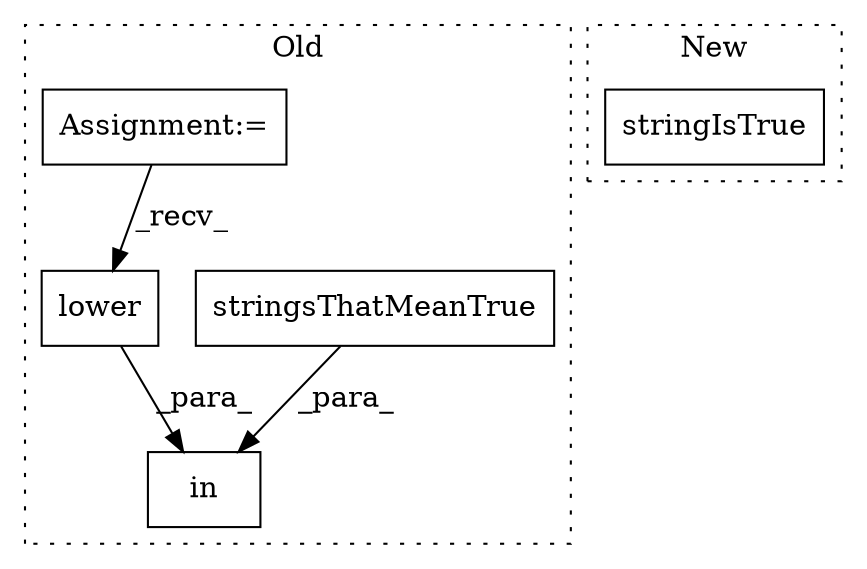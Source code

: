 digraph G {
subgraph cluster0 {
1 [label="stringsThatMeanTrue" a="32" s="8187" l="21" shape="box"];
3 [label="in" a="105" s="8164" l="44" shape="box"];
4 [label="lower" a="32" s="8170" l="7" shape="box"];
5 [label="Assignment:=" a="7" s="8145" l="5" shape="box"];
label = "Old";
style="dotted";
}
subgraph cluster1 {
2 [label="stringIsTrue" a="32" s="8151,8169" l="13,1" shape="box"];
label = "New";
style="dotted";
}
1 -> 3 [label="_para_"];
4 -> 3 [label="_para_"];
5 -> 4 [label="_recv_"];
}
